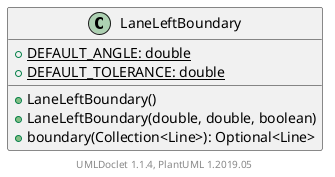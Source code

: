 @startuml

    class LaneLeftBoundary [[LaneLeftBoundary.html]] {
        {static} +DEFAULT_ANGLE: double
        {static} +DEFAULT_TOLERANCE: double
        +LaneLeftBoundary()
        +LaneLeftBoundary(double, double, boolean)
        +boundary(Collection<Line>): Optional<Line>
    }


    center footer UMLDoclet 1.1.4, PlantUML 1.2019.05
@enduml
